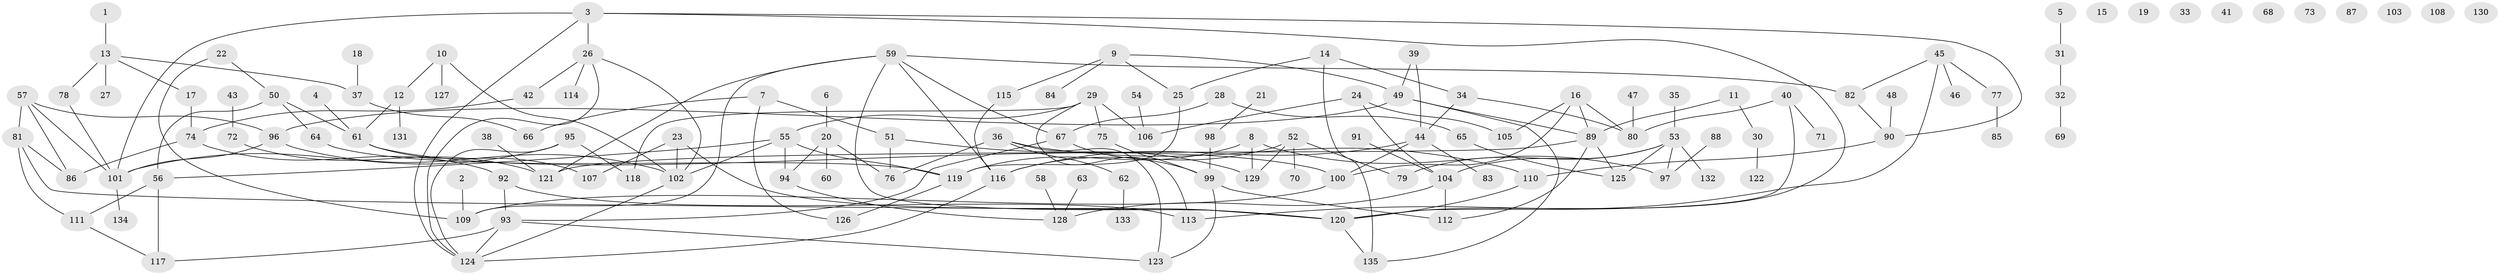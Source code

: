 // Generated by graph-tools (version 1.1) at 2025/39/03/09/25 04:39:17]
// undirected, 135 vertices, 176 edges
graph export_dot {
graph [start="1"]
  node [color=gray90,style=filled];
  1;
  2;
  3;
  4;
  5;
  6;
  7;
  8;
  9;
  10;
  11;
  12;
  13;
  14;
  15;
  16;
  17;
  18;
  19;
  20;
  21;
  22;
  23;
  24;
  25;
  26;
  27;
  28;
  29;
  30;
  31;
  32;
  33;
  34;
  35;
  36;
  37;
  38;
  39;
  40;
  41;
  42;
  43;
  44;
  45;
  46;
  47;
  48;
  49;
  50;
  51;
  52;
  53;
  54;
  55;
  56;
  57;
  58;
  59;
  60;
  61;
  62;
  63;
  64;
  65;
  66;
  67;
  68;
  69;
  70;
  71;
  72;
  73;
  74;
  75;
  76;
  77;
  78;
  79;
  80;
  81;
  82;
  83;
  84;
  85;
  86;
  87;
  88;
  89;
  90;
  91;
  92;
  93;
  94;
  95;
  96;
  97;
  98;
  99;
  100;
  101;
  102;
  103;
  104;
  105;
  106;
  107;
  108;
  109;
  110;
  111;
  112;
  113;
  114;
  115;
  116;
  117;
  118;
  119;
  120;
  121;
  122;
  123;
  124;
  125;
  126;
  127;
  128;
  129;
  130;
  131;
  132;
  133;
  134;
  135;
  1 -- 13;
  2 -- 109;
  3 -- 26;
  3 -- 90;
  3 -- 101;
  3 -- 120;
  3 -- 124;
  4 -- 61;
  5 -- 31;
  6 -- 20;
  7 -- 51;
  7 -- 66;
  7 -- 126;
  8 -- 97;
  8 -- 119;
  8 -- 129;
  9 -- 25;
  9 -- 49;
  9 -- 84;
  9 -- 115;
  10 -- 12;
  10 -- 102;
  10 -- 127;
  11 -- 30;
  11 -- 89;
  12 -- 61;
  12 -- 131;
  13 -- 17;
  13 -- 27;
  13 -- 37;
  13 -- 78;
  14 -- 25;
  14 -- 34;
  14 -- 135;
  16 -- 80;
  16 -- 89;
  16 -- 100;
  16 -- 105;
  17 -- 74;
  18 -- 37;
  20 -- 60;
  20 -- 76;
  20 -- 94;
  21 -- 98;
  22 -- 50;
  22 -- 109;
  23 -- 102;
  23 -- 107;
  23 -- 120;
  24 -- 104;
  24 -- 105;
  24 -- 106;
  25 -- 119;
  26 -- 42;
  26 -- 102;
  26 -- 114;
  26 -- 124;
  28 -- 65;
  28 -- 67;
  29 -- 55;
  29 -- 75;
  29 -- 106;
  29 -- 113;
  29 -- 118;
  30 -- 122;
  31 -- 32;
  32 -- 69;
  34 -- 44;
  34 -- 80;
  35 -- 53;
  36 -- 62;
  36 -- 76;
  36 -- 110;
  36 -- 123;
  37 -- 66;
  38 -- 121;
  39 -- 44;
  39 -- 49;
  40 -- 71;
  40 -- 80;
  40 -- 120;
  42 -- 74;
  43 -- 72;
  44 -- 83;
  44 -- 100;
  44 -- 116;
  45 -- 46;
  45 -- 77;
  45 -- 82;
  45 -- 113;
  47 -- 80;
  48 -- 90;
  49 -- 89;
  49 -- 96;
  49 -- 135;
  50 -- 56;
  50 -- 61;
  50 -- 64;
  51 -- 76;
  51 -- 129;
  52 -- 70;
  52 -- 79;
  52 -- 116;
  52 -- 129;
  53 -- 79;
  53 -- 97;
  53 -- 104;
  53 -- 125;
  53 -- 132;
  54 -- 106;
  55 -- 56;
  55 -- 94;
  55 -- 102;
  55 -- 119;
  56 -- 111;
  56 -- 117;
  57 -- 81;
  57 -- 86;
  57 -- 96;
  57 -- 101;
  58 -- 128;
  59 -- 67;
  59 -- 82;
  59 -- 109;
  59 -- 116;
  59 -- 120;
  59 -- 121;
  61 -- 100;
  61 -- 107;
  62 -- 133;
  63 -- 128;
  64 -- 119;
  65 -- 125;
  67 -- 93;
  67 -- 99;
  72 -- 121;
  74 -- 86;
  74 -- 92;
  75 -- 99;
  77 -- 85;
  78 -- 101;
  81 -- 86;
  81 -- 111;
  81 -- 120;
  82 -- 90;
  88 -- 97;
  89 -- 112;
  89 -- 121;
  89 -- 125;
  90 -- 110;
  91 -- 104;
  92 -- 93;
  92 -- 113;
  93 -- 117;
  93 -- 123;
  93 -- 124;
  94 -- 128;
  95 -- 101;
  95 -- 118;
  95 -- 124;
  96 -- 101;
  96 -- 102;
  98 -- 99;
  99 -- 112;
  99 -- 123;
  100 -- 109;
  101 -- 134;
  102 -- 124;
  104 -- 112;
  104 -- 128;
  110 -- 120;
  111 -- 117;
  115 -- 116;
  116 -- 124;
  119 -- 126;
  120 -- 135;
}
